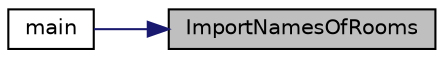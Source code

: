 digraph "ImportNamesOfRooms"
{
 // LATEX_PDF_SIZE
  edge [fontname="Helvetica",fontsize="10",labelfontname="Helvetica",labelfontsize="10"];
  node [fontname="Helvetica",fontsize="10",shape=record];
  rankdir="RL";
  Node1 [label="ImportNamesOfRooms",height=0.2,width=0.4,color="black", fillcolor="grey75", style="filled", fontcolor="black",tooltip="import names of the rooms from file"];
  Node1 -> Node2 [dir="back",color="midnightblue",fontsize="10",style="solid",fontname="Helvetica"];
  Node2 [label="main",height=0.2,width=0.4,color="black", fillcolor="white", style="filled",URL="$a00128_a0ddf1224851353fc92bfbff6f499fa97.html#a0ddf1224851353fc92bfbff6f499fa97",tooltip="ROS node main - cluedo_random_room."];
}
